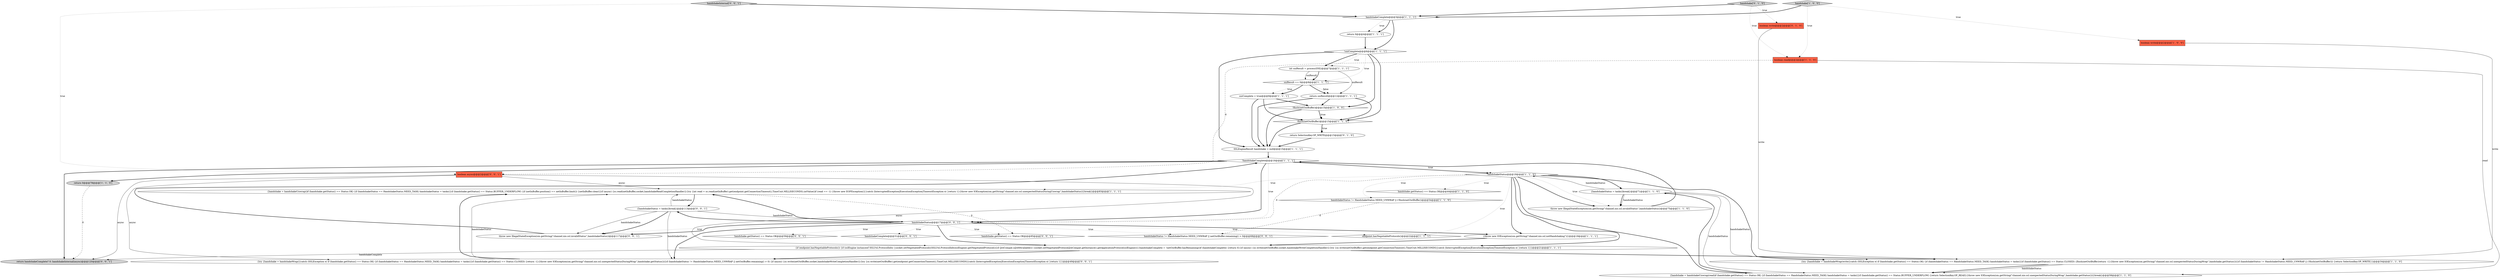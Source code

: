 digraph {
21 [style = filled, label = "int sniResult = processSNI()@@@7@@@['1', '1', '1']", fillcolor = white, shape = ellipse image = "AAA0AAABBB1BBB"];
15 [style = filled, label = "{handshakeStatus = tasks()break}@@@71@@@['1', '1', '0']", fillcolor = white, shape = ellipse image = "AAA0AAABBB1BBB"];
11 [style = filled, label = "handshakeStatus != HandshakeStatus.NEED_UNWRAP || (!flush(netOutBuffer))@@@54@@@['1', '1', '0']", fillcolor = white, shape = diamond image = "AAA0AAABBB1BBB"];
37 [style = filled, label = "boolean async@@@2@@@['0', '0', '1']", fillcolor = tomato, shape = box image = "AAA0AAABBB3BBB"];
25 [style = filled, label = "{handshake = handshakeUnwrap()if (handshake.getStatus() == Status.OK) {if (handshakeStatus == HandshakeStatus.NEED_TASK) handshakeStatus = tasks()}if (handshake.getStatus() == Status.BUFFER_UNDERFLOW) {if (netInBuffer.position() == netInBuffer.limit()) {netInBuffer.clear()}if (async) {sc.read(netInBuffer,socket,handshakeReadCompletionHandler)}{try {int read = sc.read(netInBuffer).get(endpoint.getConnectionTimeout(),TimeUnit.MILLISECONDS).intValue()if (read == -1) {throw new EOFException()}}catch (InterruptedException|ExecutionException|TimeoutException e) }return 1}{throw new IOException(sm.getString(\"channel.nio.ssl.unexpectedStatusDuringUnwrap\",handshakeStatus))}break}@@@83@@@['1', '1', '1']", fillcolor = white, shape = ellipse image = "AAA0AAABBB1BBB"];
0 [style = filled, label = "return 0@@@78@@@['1', '1', '0']", fillcolor = lightgray, shape = ellipse image = "AAA0AAABBB1BBB"];
31 [style = filled, label = "handshakeStatus != HandshakeStatus.NEED_UNWRAP || netOutBuffer.remaining() > 0@@@68@@@['0', '0', '1']", fillcolor = white, shape = diamond image = "AAA0AAABBB3BBB"];
8 [style = filled, label = "handshake['1', '0', '0']", fillcolor = lightgray, shape = diamond image = "AAA0AAABBB1BBB"];
4 [style = filled, label = "handshake.getStatus() == Status.OK@@@44@@@['1', '1', '0']", fillcolor = white, shape = diamond image = "AAA0AAABBB1BBB"];
16 [style = filled, label = "boolean read@@@2@@@['1', '1', '0']", fillcolor = tomato, shape = box image = "AAA0AAABBB1BBB"];
17 [style = filled, label = "handshakeStatus@@@18@@@['1', '1', '0']", fillcolor = white, shape = diamond image = "AAA0AAABBB1BBB"];
35 [style = filled, label = "handshake.getStatus() == Status.OK@@@85@@@['0', '0', '1']", fillcolor = white, shape = diamond image = "AAA0AAABBB3BBB"];
3 [style = filled, label = "return sniResult@@@12@@@['1', '1', '1']", fillcolor = white, shape = ellipse image = "AAA0AAABBB1BBB"];
34 [style = filled, label = "return handshakeComplete? 0: handshakeInternal(async)@@@120@@@['0', '0', '1']", fillcolor = lightgray, shape = ellipse image = "AAA0AAABBB3BBB"];
22 [style = filled, label = "!flush(netOutBuffer)@@@15@@@['1', '0', '0']", fillcolor = white, shape = diamond image = "AAA0AAABBB1BBB"];
24 [style = filled, label = "throw new IllegalStateException(sm.getString(\"channel.nio.ssl.invalidStatus\",handshakeStatus))@@@75@@@['1', '1', '0']", fillcolor = white, shape = ellipse image = "AAA0AAABBB1BBB"];
2 [style = filled, label = "endpoint.hasNegotiableProtocols()@@@22@@@['1', '1', '1']", fillcolor = white, shape = diamond image = "AAA0AAABBB1BBB"];
28 [style = filled, label = "boolean write@@@2@@@['0', '1', '0']", fillcolor = tomato, shape = box image = "AAA0AAABBB2BBB"];
30 [style = filled, label = "handshakeInternal['0', '0', '1']", fillcolor = lightgray, shape = diamond image = "AAA0AAABBB3BBB"];
6 [style = filled, label = "handshakeComplete@@@3@@@['1', '1', '1']", fillcolor = white, shape = diamond image = "AAA0AAABBB1BBB"];
20 [style = filled, label = "{if (endpoint.hasNegotiableProtocols()) {if (sslEngine instanceof SSLUtil.ProtocolInfo) {socket.setNegotiatedProtocol(((SSLUtil.ProtocolInfo)sslEngine).getNegotiatedProtocol())}if (JreCompat.isJre9Available()) {socket.setNegotiatedProtocol(JreCompat.getInstance().getApplicationProtocol(sslEngine))}}handshakeComplete = !netOutBuffer.hasRemaining()if (handshakeComplete) {return 0}{if (async) {sc.write(netOutBuffer,socket,handshakeWriteCompletionHandler)}{try {sc.write(netOutBuffer).get(endpoint.getConnectionTimeout(),TimeUnit.MILLISECONDS)}catch (InterruptedException|ExecutionException|TimeoutException e) }return 1}}@@@21@@@['1', '1', '1']", fillcolor = white, shape = ellipse image = "AAA0AAABBB1BBB"];
33 [style = filled, label = "throw new IllegalStateException(sm.getString(\"channel.nio.ssl.invalidStatus\",handshakeStatus))@@@117@@@['0', '0', '1']", fillcolor = white, shape = ellipse image = "AAA0AAABBB3BBB"];
18 [style = filled, label = "!sniComplete@@@6@@@['1', '1', '1']", fillcolor = white, shape = diamond image = "AAA0AAABBB1BBB"];
19 [style = filled, label = "sniResult == 0@@@8@@@['1', '1', '1']", fillcolor = white, shape = diamond image = "AAA0AAABBB1BBB"];
10 [style = filled, label = "{throw new IOException(sm.getString(\"channel.nio.ssl.notHandshaking\"))}@@@18@@@['1', '1', '1']", fillcolor = white, shape = ellipse image = "AAA0AAABBB1BBB"];
39 [style = filled, label = "handshake.getStatus() == Status.OK@@@59@@@['0', '0', '1']", fillcolor = white, shape = diamond image = "AAA0AAABBB3BBB"];
13 [style = filled, label = "{try {handshake = handshakeWrap(write)}catch (SSLException e) if (handshake.getStatus() == Status.OK) {if (handshakeStatus == HandshakeStatus.NEED_TASK) handshakeStatus = tasks()}if (handshake.getStatus() == Status.CLOSED) {flush(netOutBuffer)return -1}{throw new IOException(sm.getString(\"channel.nio.ssl.unexpectedStatusDuringWrap\",handshake.getStatus()))}if (handshakeStatus != HandshakeStatus.NEED_UNWRAP || (!flush(netOutBuffer))) {return SelectionKey.OP_WRITE}}@@@34@@@['1', '1', '0']", fillcolor = white, shape = ellipse image = "AAA0AAABBB1BBB"];
7 [style = filled, label = "SSLEngineResult handshake = null@@@15@@@['1', '1', '1']", fillcolor = white, shape = ellipse image = "AAA0AAABBB1BBB"];
5 [style = filled, label = "boolean write@@@2@@@['1', '0', '0']", fillcolor = tomato, shape = box image = "AAA0AAABBB1BBB"];
26 [style = filled, label = "handshake['0', '1', '0']", fillcolor = lightgray, shape = diamond image = "AAA0AAABBB2BBB"];
32 [style = filled, label = "handshakeComplete@@@31@@@['0', '0', '1']", fillcolor = white, shape = diamond image = "AAA0AAABBB3BBB"];
29 [style = filled, label = "{handshakeStatus = tasks()break}@@@113@@@['0', '0', '1']", fillcolor = white, shape = ellipse image = "AAA0AAABBB3BBB"];
23 [style = filled, label = "!flush(netOutBuffer)@@@15@@@['1', '1', '0']", fillcolor = white, shape = diamond image = "AAA0AAABBB1BBB"];
38 [style = filled, label = "{try {handshake = handshakeWrap()}catch (SSLException e) if (handshake.getStatus() == Status.OK) {if (handshakeStatus == HandshakeStatus.NEED_TASK) handshakeStatus = tasks()}if (handshake.getStatus() == Status.CLOSED) {return -1}{throw new IOException(sm.getString(\"channel.nio.ssl.unexpectedStatusDuringWrap\",handshake.getStatus()))}if (handshakeStatus != HandshakeStatus.NEED_UNWRAP || netOutBuffer.remaining() > 0) {if (async) {sc.write(netOutBuffer,socket,handshakeWriteCompletionHandler)}{try {sc.write(netOutBuffer).get(endpoint.getConnectionTimeout(),TimeUnit.MILLISECONDS)}catch (InterruptedException|ExecutionException|TimeoutException e) }return 1}}@@@49@@@['0', '0', '1']", fillcolor = white, shape = ellipse image = "AAA0AAABBB3BBB"];
9 [style = filled, label = "return 0@@@4@@@['1', '1', '1']", fillcolor = white, shape = ellipse image = "AAA0AAABBB1BBB"];
14 [style = filled, label = "!handshakeComplete@@@16@@@['1', '1', '1']", fillcolor = white, shape = diamond image = "AAA0AAABBB1BBB"];
27 [style = filled, label = "return SelectionKey.OP_WRITE@@@15@@@['0', '1', '0']", fillcolor = white, shape = ellipse image = "AAA0AAABBB2BBB"];
36 [style = filled, label = "handshakeStatus@@@17@@@['0', '0', '1']", fillcolor = white, shape = diamond image = "AAA0AAABBB3BBB"];
1 [style = filled, label = "sniComplete = true@@@9@@@['1', '1', '1']", fillcolor = white, shape = ellipse image = "AAA0AAABBB1BBB"];
12 [style = filled, label = "{handshake = handshakeUnwrap(read)if (handshake.getStatus() == Status.OK) {if (handshakeStatus == HandshakeStatus.NEED_TASK) handshakeStatus = tasks()}if (handshake.getStatus() == Status.BUFFER_UNDERFLOW) {return SelectionKey.OP_READ}{throw new IOException(sm.getString(\"channel.nio.ssl.unexpectedStatusDuringWrap\",handshake.getStatus()))}break}@@@58@@@['1', '1', '0']", fillcolor = white, shape = ellipse image = "AAA0AAABBB1BBB"];
19->3 [style = bold, label=""];
29->33 [style = solid, label="handshakeStatus"];
27->7 [style = bold, label=""];
36->20 [style = bold, label=""];
15->12 [style = solid, label="handshakeStatus"];
14->0 [style = bold, label=""];
17->4 [style = dotted, label="true"];
1->23 [style = bold, label=""];
3->7 [style = bold, label=""];
26->16 [style = dotted, label="true"];
3->23 [style = bold, label=""];
13->12 [style = bold, label=""];
29->25 [style = solid, label="handshakeStatus"];
17->13 [style = bold, label=""];
17->24 [style = dotted, label="true"];
15->17 [style = solid, label="handshakeStatus"];
8->5 [style = dotted, label="true"];
18->21 [style = bold, label=""];
17->36 [style = dashed, label="0"];
36->38 [style = bold, label=""];
1->22 [style = bold, label=""];
24->14 [style = bold, label=""];
29->33 [style = bold, label=""];
23->27 [style = bold, label=""];
37->20 [style = solid, label="async"];
38->25 [style = bold, label=""];
14->17 [style = bold, label=""];
14->36 [style = dotted, label="true"];
36->31 [style = dotted, label="true"];
38->25 [style = solid, label="handshakeStatus"];
7->14 [style = bold, label=""];
5->13 [style = solid, label="write"];
18->21 [style = dotted, label="true"];
21->19 [style = solid, label="sniResult"];
17->15 [style = bold, label=""];
17->24 [style = bold, label=""];
30->6 [style = bold, label=""];
36->33 [style = dotted, label="true"];
16->12 [style = solid, label="read"];
18->19 [style = dotted, label="true"];
17->2 [style = dotted, label="true"];
14->34 [style = bold, label=""];
17->11 [style = dotted, label="true"];
3->22 [style = bold, label=""];
14->36 [style = bold, label=""];
14->17 [style = dotted, label="true"];
10->20 [style = bold, label=""];
36->35 [style = dotted, label="true"];
22->23 [style = dotted, label="true"];
6->18 [style = bold, label=""];
16->37 [style = dashed, label="0"];
37->25 [style = solid, label="async"];
8->16 [style = dotted, label="true"];
28->13 [style = solid, label="write"];
36->2 [style = dotted, label="true"];
18->22 [style = bold, label=""];
36->10 [style = bold, label=""];
15->24 [style = bold, label=""];
8->6 [style = bold, label=""];
17->20 [style = bold, label=""];
15->24 [style = solid, label="handshakeStatus"];
15->13 [style = solid, label="handshakeStatus"];
23->27 [style = dotted, label="true"];
29->38 [style = solid, label="handshakeStatus"];
21->19 [style = bold, label=""];
20->13 [style = bold, label=""];
25->35 [style = dashed, label="0"];
36->39 [style = dotted, label="true"];
19->1 [style = dotted, label="true"];
36->33 [style = bold, label=""];
33->14 [style = bold, label=""];
6->9 [style = dotted, label="true"];
1->7 [style = bold, label=""];
19->3 [style = dotted, label="false"];
18->23 [style = bold, label=""];
18->7 [style = bold, label=""];
9->18 [style = bold, label=""];
26->6 [style = bold, label=""];
11->31 [style = dashed, label="0"];
37->38 [style = solid, label="async"];
25->29 [style = bold, label=""];
26->28 [style = dotted, label="true"];
19->1 [style = bold, label=""];
36->29 [style = bold, label=""];
21->3 [style = solid, label="sniResult"];
37->34 [style = solid, label="async"];
36->32 [style = dotted, label="true"];
12->15 [style = bold, label=""];
30->37 [style = dotted, label="true"];
17->12 [style = bold, label=""];
6->9 [style = bold, label=""];
0->34 [style = dashed, label="0"];
22->7 [style = bold, label=""];
23->7 [style = bold, label=""];
20->34 [style = solid, label="handshakeComplete"];
20->38 [style = bold, label=""];
13->12 [style = solid, label="handshakeStatus"];
22->23 [style = bold, label=""];
29->36 [style = solid, label="handshakeStatus"];
17->10 [style = bold, label=""];
17->25 [style = dotted, label="true"];
36->25 [style = bold, label=""];
}
